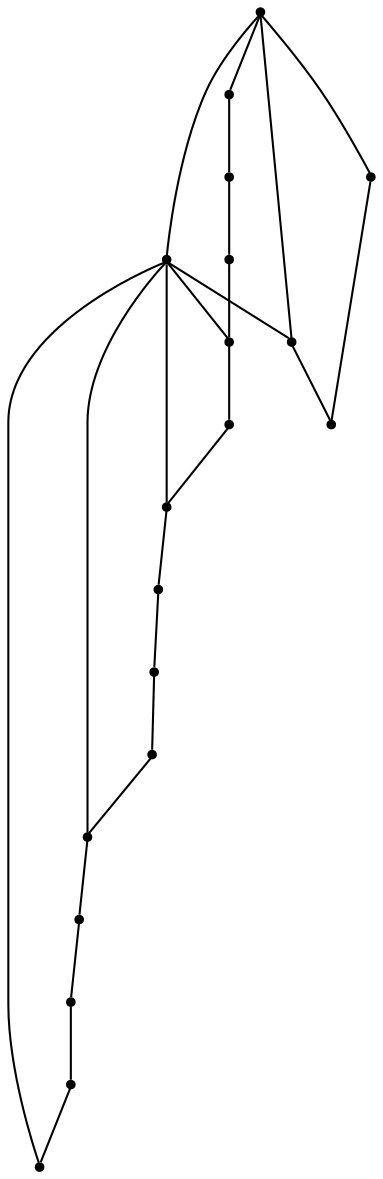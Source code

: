 graph {
  node [shape=point,comment="{\"directed\":false,\"doi\":\"10.4230/LIPIcs.GD.2024.30\",\"figure\":\"16 (1)\"}"]

  v0 [pos="899.3981200096134,2799.2816123951716"]
  v1 [pos="891.775209007442,2829.361825967829"]
  v2 [pos="896.8307574170497,2768.347384845233"]
  v3 [pos="874.7996447401529,2855.3464346893406"]
  v4 [pos="884.3648351810037,2739.9296755517576"]
  v5 [pos="850.3012692656066,2874.409410175087"]
  v6 [pos="747.4938194158066,2717.095356031136"]
  v7 [pos="863.3340208994113,2717.095356031136"]
  v8 [pos="714.0012166254041,2768.347384845233"]
  v9 [pos="820.9390231335951,2884.4889622780083"]
  v10 [pos="760.5349020998867,2874.409410175087"]
  v11 [pos="836.0348226371736,2702.3243221417592"]
  v12 [pos="789.8971482318982,2884.4889622780083"]
  v13 [pos="805.4139519555107,2697.2154976105985"]
  v14 [pos="774.7971514052801,2702.3283912971006"]
  v15 [pos="736.0364630295369,2855.3505038446824"]
  v16 [pos="719.0568286308154,2829.3661494453795"]
  v17 [pos="726.4713361844897,2739.929675551757"]
  v18 [pos="711.4380513558799,2799.281612395172"]

  v0 -- v1 [id="-1",pos="899.3981200096134,2799.2816123951716 891.775209007442,2829.361825967829 891.775209007442,2829.361825967829 891.775209007442,2829.361825967829"]
  v18 -- v8 [id="-2",pos="711.4380513558799,2799.281612395172 714.0012166254041,2768.347384845233 714.0012166254041,2768.347384845233 714.0012166254041,2768.347384845233"]
  v8 -- v17 [id="-3",pos="714.0012166254041,2768.347384845233 726.4713361844897,2739.929675551757 726.4713361844897,2739.929675551757 726.4713361844897,2739.929675551757"]
  v16 -- v18 [id="-4",pos="719.0568286308154,2829.3661494453795 711.4380513558799,2799.281612395172 711.4380513558799,2799.281612395172 711.4380513558799,2799.281612395172"]
  v17 -- v6 [id="-5",pos="726.4713361844897,2739.929675551757 747.4938194158066,2717.095356031136 747.4938194158066,2717.095356031136 747.4938194158066,2717.095356031136"]
  v15 -- v16 [id="-6",pos="736.0364630295369,2855.3505038446824 719.0568286308154,2829.3661494453795 719.0568286308154,2829.3661494453795 719.0568286308154,2829.3661494453795"]
  v6 -- v14 [id="-7",pos="747.4938194158066,2717.095356031136 774.7971514052801,2702.3283912971006 774.7971514052801,2702.3283912971006 774.7971514052801,2702.3283912971006"]
  v10 -- v5 [id="-8",pos="760.5349020998867,2874.409410175087 850.3012692656066,2874.409410175087 850.3012692656066,2874.409410175087 850.3012692656066,2874.409410175087"]
  v10 -- v12 [id="-9",pos="760.5349020998867,2874.409410175087 789.8971482318982,2884.4889622780083 789.8971482318982,2884.4889622780083 789.8971482318982,2884.4889622780083"]
  v12 -- v9 [id="-10",pos="789.8971482318982,2884.4889622780083 820.9390231335951,2884.4889622780083 820.9390231335951,2884.4889622780083 820.9390231335951,2884.4889622780083"]
  v10 -- v3 [id="-11",pos="760.5349020998867,2874.409410175087 874.7996447401529,2855.3464346893406 874.7996447401529,2855.3464346893406 874.7996447401529,2855.3464346893406"]
  v10 -- v15 [id="-12",pos="760.5349020998867,2874.409410175087 736.0364630295369,2855.3505038446824 736.0364630295369,2855.3505038446824 736.0364630295369,2855.3505038446824"]
  v14 -- v13 [id="-13",pos="774.7971514052801,2702.3283912971006 805.4139519555107,2697.2154976105985 805.4139519555107,2697.2154976105985 805.4139519555107,2697.2154976105985"]
  v13 -- v11 [id="-16",pos="805.4139519555107,2697.2154976105985 836.0348226371736,2702.3243221417592 836.0348226371736,2702.3243221417592 836.0348226371736,2702.3243221417592"]
  v11 -- v7 [id="-21",pos="836.0348226371736,2702.3243221417592 863.3340208994113,2717.095356031136 863.3340208994113,2717.095356031136 863.3340208994113,2717.095356031136"]
  v5 -- v9 [id="-22",pos="850.3012692656066,2874.409410175087 820.9390231335951,2884.4889622780083 820.9390231335951,2884.4889622780083 820.9390231335951,2884.4889622780083"]
  v7 -- v4 [id="-25",pos="863.3340208994113,2717.095356031136 884.3648351810037,2739.9296755517576 884.3648351810037,2739.9296755517576 884.3648351810037,2739.9296755517576"]
  v3 -- v5 [id="-26",pos="874.7996447401529,2855.3464346893406 850.3012692656066,2874.409410175087 850.3012692656066,2874.409410175087 850.3012692656066,2874.409410175087"]
  v3 -- v8 [id="-27",pos="874.7996447401529,2855.3464346893406 714.0012166254041,2768.347384845233 714.0012166254041,2768.347384845233 714.0012166254041,2768.347384845233"]
  v3 -- v7 [id="-28",pos="874.7996447401529,2855.3464346893406 863.3340208994113,2717.095356031136 863.3340208994113,2717.095356031136 863.3340208994113,2717.095356031136"]
  v3 -- v1 [id="-29",pos="874.7996447401529,2855.3464346893406 891.775209007442,2829.361825967829 891.775209007442,2829.361825967829 891.775209007442,2829.361825967829"]
  v3 -- v6 [id="-30",pos="874.7996447401529,2855.3464346893406 747.4938194158066,2717.095356031136 747.4938194158066,2717.095356031136 747.4938194158066,2717.095356031136"]
  v4 -- v2 [id="-32",pos="884.3648351810037,2739.9296755517576 896.8307574170497,2768.347384845233 896.8307574170497,2768.347384845233 896.8307574170497,2768.347384845233"]
  v2 -- v0 [id="-34",pos="896.8307574170497,2768.347384845233 899.3981200096134,2799.2816123951716 899.3981200096134,2799.2816123951716 899.3981200096134,2799.2816123951716"]
}